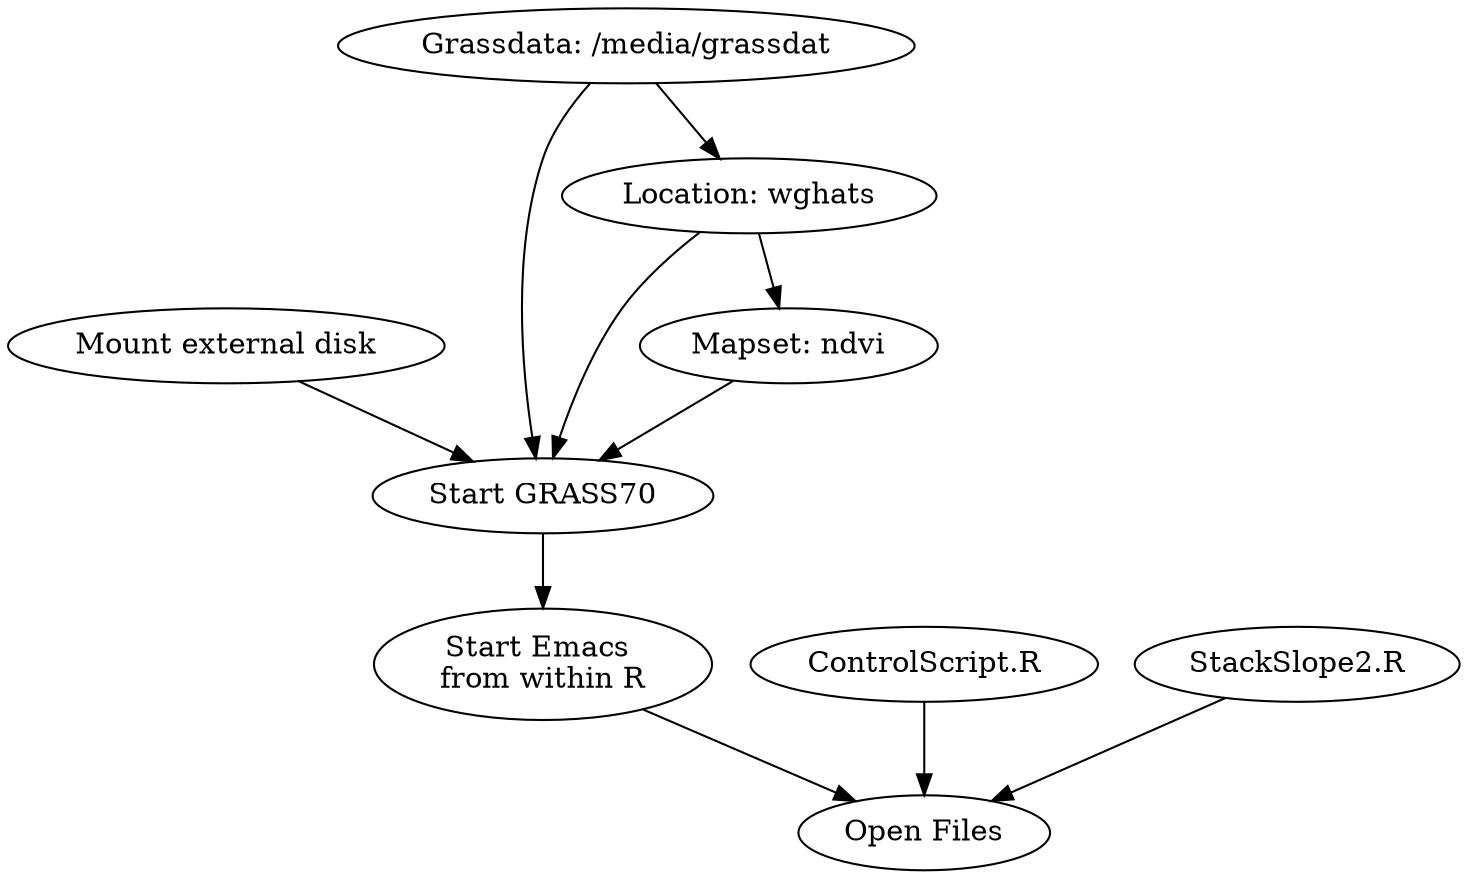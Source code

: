 ## Flowchart describing the sequence to be used to extract SenSlopes
digraph SS{
	"Mount external disk" -> "Start GRASS70" -> "Start Emacs \nfrom within R" -> "Open Files";
	{"ControlScript.R" "StackSlope2.R"} -> "Open Files";
	{"Grassdata: /media/grassdat" -> "Location: wghats" -> "Mapset: ndvi"} -> "Start GRASS70";
	



}
	